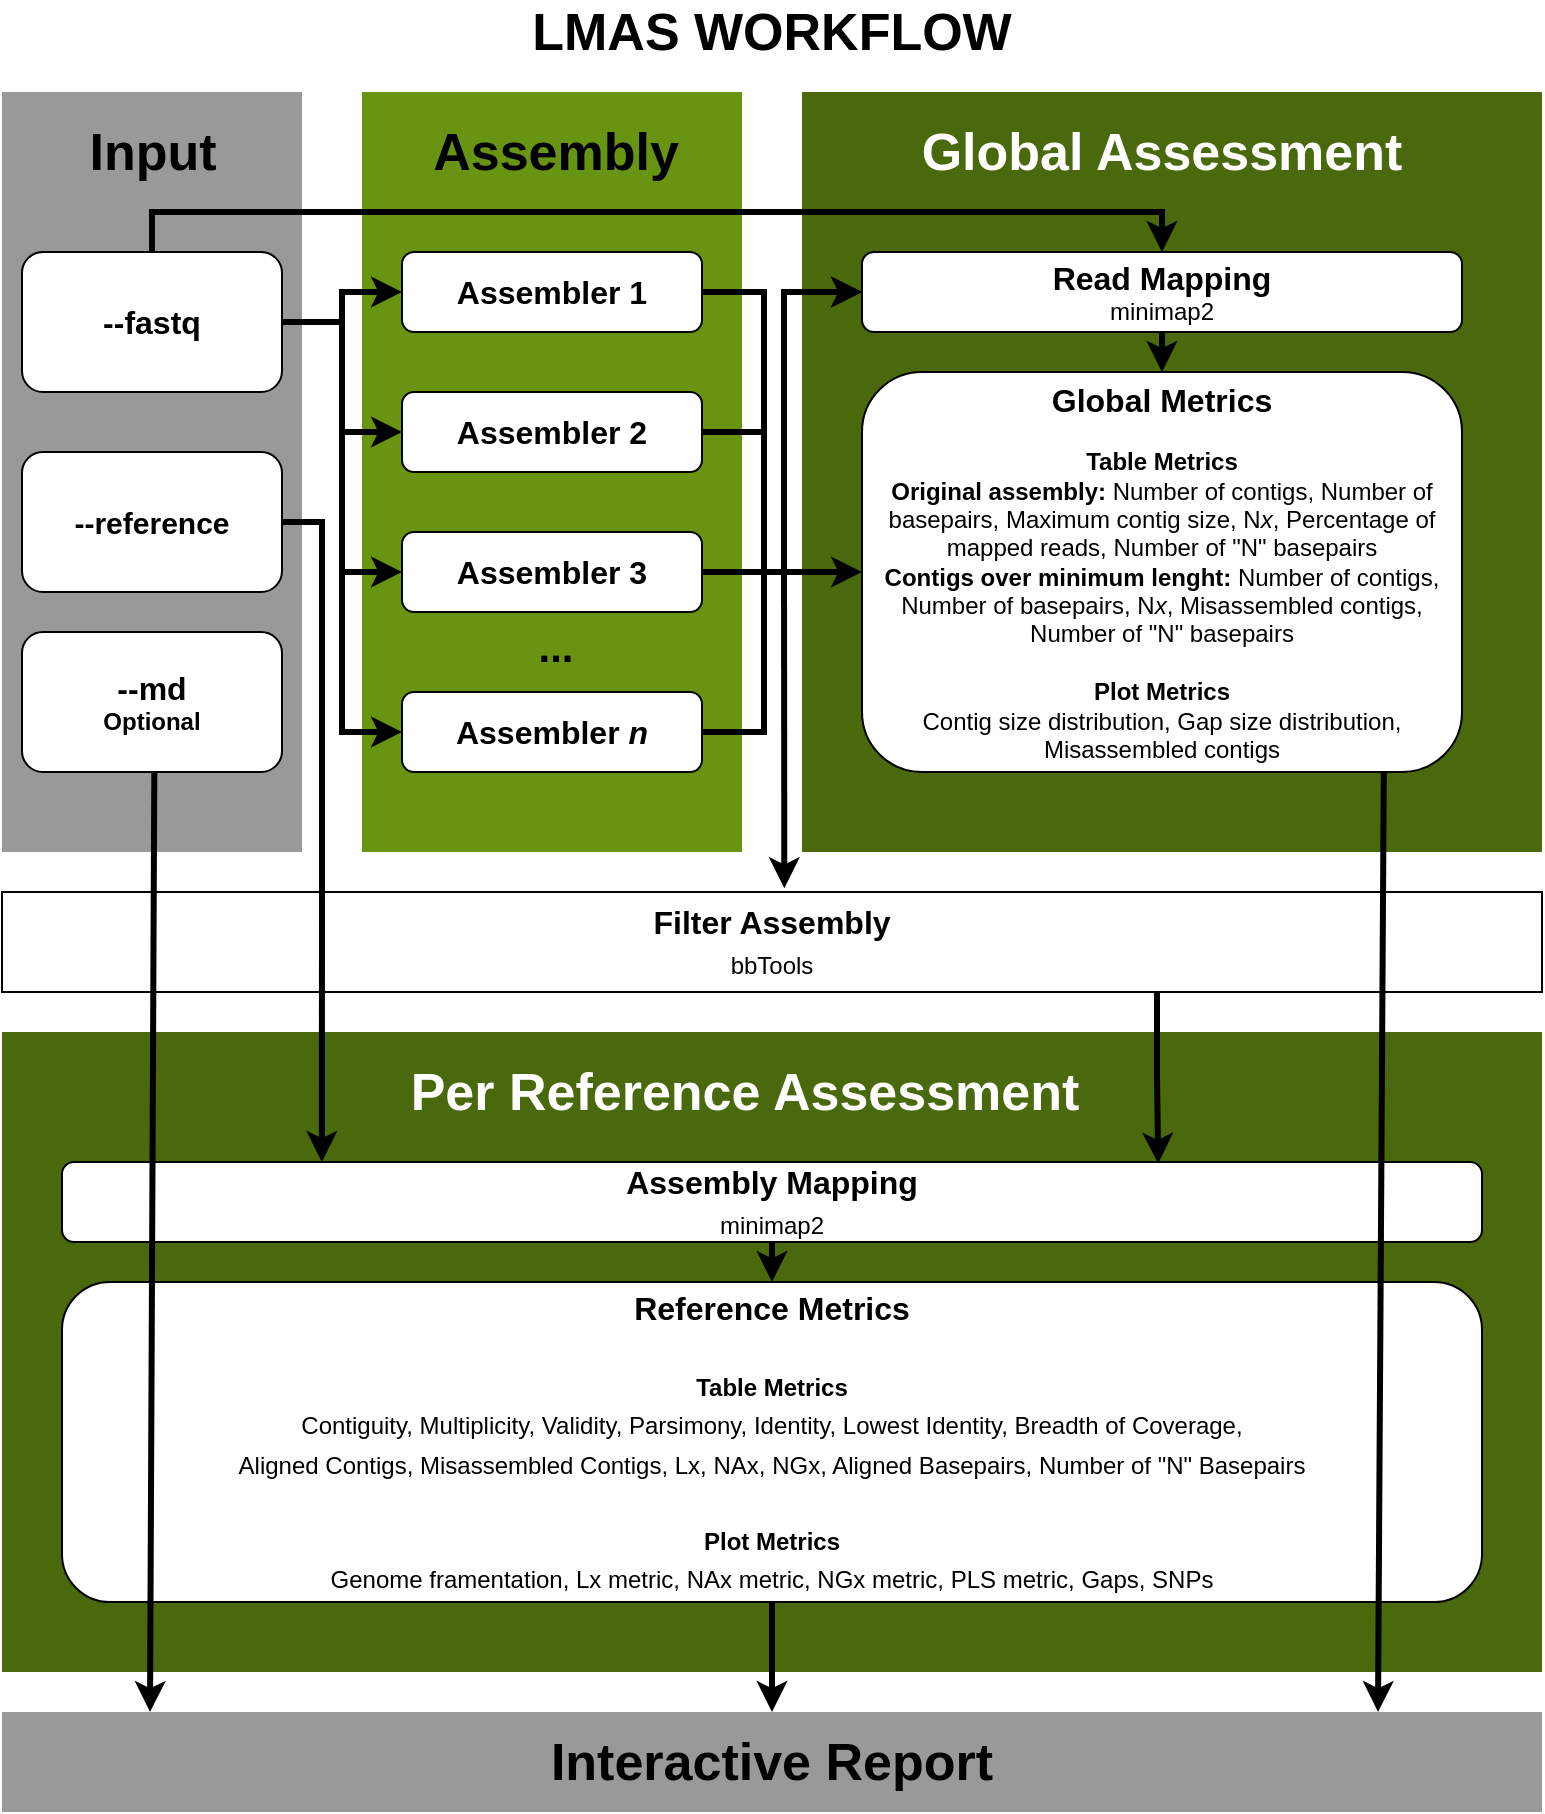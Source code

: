 <mxfile version="14.5.3" type="github">
  <diagram id="cn4aKhFlLtVEDiT3Zxqw" name="Page-1">
    <mxGraphModel dx="946" dy="589" grid="1" gridSize="10" guides="1" tooltips="1" connect="1" arrows="1" fold="1" page="1" pageScale="1" pageWidth="827" pageHeight="1169" math="0" shadow="0">
      <root>
        <mxCell id="0" />
        <mxCell id="1" parent="0" />
        <mxCell id="v2xlkt1o2UhCh4SSOTkN-1" value="" style="rounded=0;whiteSpace=wrap;html=1;fontSize=16;fontColor=#FFFFFF;strokeColor=none;fillColor=#4A690C;" parent="1" vertex="1">
          <mxGeometry x="29" y="530" width="770" height="320" as="geometry" />
        </mxCell>
        <mxCell id="v2xlkt1o2UhCh4SSOTkN-2" value="LMAS WORKFLOW" style="text;html=1;strokeColor=none;fillColor=none;align=center;verticalAlign=middle;whiteSpace=wrap;rounded=0;fontSize=26;fontStyle=1" parent="1" vertex="1">
          <mxGeometry x="274" y="20" width="280" height="20" as="geometry" />
        </mxCell>
        <mxCell id="v2xlkt1o2UhCh4SSOTkN-3" value="" style="rounded=0;whiteSpace=wrap;html=1;strokeColor=none;fillColor=#999999;" parent="1" vertex="1">
          <mxGeometry x="29" y="60" width="150" height="380" as="geometry" />
        </mxCell>
        <mxCell id="v2xlkt1o2UhCh4SSOTkN-4" value="&lt;b&gt;&lt;font style=&quot;font-size: 26px&quot;&gt;Input&lt;/font&gt;&lt;/b&gt;" style="text;html=1;strokeColor=none;fillColor=none;align=center;verticalAlign=middle;whiteSpace=wrap;rounded=0;" parent="1" vertex="1">
          <mxGeometry x="58.5" y="80" width="91" height="20" as="geometry" />
        </mxCell>
        <mxCell id="v2xlkt1o2UhCh4SSOTkN-5" value="&lt;b style=&quot;font-size: 16px&quot;&gt;--fastq&lt;/b&gt;" style="rounded=1;whiteSpace=wrap;html=1;verticalAlign=middle;" parent="1" vertex="1">
          <mxGeometry x="39" y="140" width="130" height="70" as="geometry" />
        </mxCell>
        <mxCell id="v2xlkt1o2UhCh4SSOTkN-6" value="&lt;b style=&quot;font-size: 15px&quot;&gt;--reference&lt;/b&gt;&lt;b&gt;&lt;br&gt;&lt;/b&gt;" style="rounded=1;whiteSpace=wrap;html=1;" parent="1" vertex="1">
          <mxGeometry x="39" y="240" width="130" height="70" as="geometry" />
        </mxCell>
        <mxCell id="v2xlkt1o2UhCh4SSOTkN-7" value="&lt;b style=&quot;font-size: 16px&quot;&gt;--md&lt;/b&gt;&lt;i&gt;&lt;br&gt;&lt;/i&gt;&lt;b&gt;Optional&lt;br&gt;&lt;/b&gt;" style="rounded=1;whiteSpace=wrap;html=1;" parent="1" vertex="1">
          <mxGeometry x="39" y="330" width="130" height="70" as="geometry" />
        </mxCell>
        <mxCell id="v2xlkt1o2UhCh4SSOTkN-8" value="" style="rounded=0;whiteSpace=wrap;html=1;strokeColor=none;fillColor=#689411;" parent="1" vertex="1">
          <mxGeometry x="209" y="60" width="190" height="380" as="geometry" />
        </mxCell>
        <mxCell id="v2xlkt1o2UhCh4SSOTkN-9" value="&lt;b&gt;&lt;font style=&quot;font-size: 26px&quot;&gt;Assembly&lt;/font&gt;&lt;/b&gt;" style="text;html=1;strokeColor=none;fillColor=none;align=center;verticalAlign=middle;whiteSpace=wrap;rounded=0;" parent="1" vertex="1">
          <mxGeometry x="231" y="80" width="150" height="20" as="geometry" />
        </mxCell>
        <mxCell id="v2xlkt1o2UhCh4SSOTkN-10" value="&lt;font style=&quot;font-size: 16px&quot;&gt;&lt;b&gt;Assembler 1&lt;/b&gt;&lt;/font&gt;" style="rounded=1;whiteSpace=wrap;html=1;" parent="1" vertex="1">
          <mxGeometry x="229" y="140" width="150" height="40" as="geometry" />
        </mxCell>
        <mxCell id="WLxBFZOyIkuYbKjYsaWu-4" style="edgeStyle=orthogonalEdgeStyle;rounded=0;orthogonalLoop=1;jettySize=auto;html=1;exitX=1;exitY=0.5;exitDx=0;exitDy=0;endArrow=none;endFill=0;strokeColor=#000000;strokeWidth=3;fontColor=#FFFFFF;" edge="1" parent="1" source="v2xlkt1o2UhCh4SSOTkN-11">
          <mxGeometry relative="1" as="geometry">
            <mxPoint x="410" y="230" as="targetPoint" />
          </mxGeometry>
        </mxCell>
        <mxCell id="v2xlkt1o2UhCh4SSOTkN-11" value="&lt;font style=&quot;font-size: 16px&quot;&gt;&lt;b&gt;Assembler 2&lt;/b&gt;&lt;/font&gt;" style="rounded=1;whiteSpace=wrap;html=1;" parent="1" vertex="1">
          <mxGeometry x="229" y="210" width="150" height="40" as="geometry" />
        </mxCell>
        <mxCell id="v2xlkt1o2UhCh4SSOTkN-13" value="&lt;font style=&quot;font-size: 16px&quot;&gt;&lt;b&gt;Assembler &lt;i&gt;n&lt;/i&gt;&lt;/b&gt;&lt;/font&gt;" style="rounded=1;whiteSpace=wrap;html=1;" parent="1" vertex="1">
          <mxGeometry x="229" y="360" width="150" height="40" as="geometry" />
        </mxCell>
        <mxCell id="v2xlkt1o2UhCh4SSOTkN-14" value="..." style="text;html=1;strokeColor=none;fillColor=none;align=center;verticalAlign=middle;whiteSpace=wrap;rounded=0;fontSize=21;fontStyle=1" parent="1" vertex="1">
          <mxGeometry x="286" y="327" width="40" height="20" as="geometry" />
        </mxCell>
        <mxCell id="v2xlkt1o2UhCh4SSOTkN-15" value="" style="rounded=0;whiteSpace=wrap;html=1;fontSize=16;glass=0;strokeColor=none;fillColor=#4A690C;" parent="1" vertex="1">
          <mxGeometry x="429" y="60" width="370" height="380" as="geometry" />
        </mxCell>
        <mxCell id="v2xlkt1o2UhCh4SSOTkN-16" value="&lt;b&gt;&lt;font style=&quot;font-size: 26px&quot;&gt;Global Assessment&lt;/font&gt;&lt;/b&gt;" style="text;html=1;strokeColor=none;fillColor=none;align=center;verticalAlign=middle;whiteSpace=wrap;rounded=0;fontColor=#FFFFFF;" parent="1" vertex="1">
          <mxGeometry x="469" y="80" width="280" height="20" as="geometry" />
        </mxCell>
        <mxCell id="v2xlkt1o2UhCh4SSOTkN-17" style="edgeStyle=orthogonalEdgeStyle;rounded=0;orthogonalLoop=1;jettySize=auto;html=1;exitX=0.5;exitY=1;exitDx=0;exitDy=0;entryX=0.5;entryY=0;entryDx=0;entryDy=0;fontSize=16;strokeWidth=3;" parent="1" source="v2xlkt1o2UhCh4SSOTkN-18" target="v2xlkt1o2UhCh4SSOTkN-22" edge="1">
          <mxGeometry relative="1" as="geometry" />
        </mxCell>
        <mxCell id="v2xlkt1o2UhCh4SSOTkN-18" value="&lt;font style=&quot;font-size: 16px&quot;&gt;&lt;b&gt;Read Mapping&lt;br&gt;&lt;/b&gt;&lt;/font&gt;&lt;font style=&quot;font-size: 12px&quot;&gt;minimap2&lt;br&gt;&lt;/font&gt;" style="rounded=1;whiteSpace=wrap;html=1;" parent="1" vertex="1">
          <mxGeometry x="459" y="140" width="300" height="40" as="geometry" />
        </mxCell>
        <mxCell id="v2xlkt1o2UhCh4SSOTkN-22" value="&lt;span style=&quot;font-weight: bold ; font-size: 16px&quot;&gt;Global Metrics&lt;br&gt;&lt;/span&gt;&lt;br&gt;&lt;b&gt;Table Metrics&lt;br&gt;&lt;/b&gt;&lt;font style=&quot;font-size: 12px&quot;&gt;&lt;b&gt;Original assembly:&lt;/b&gt; Number of contigs, Number of basepairs, Maximum contig size, N&lt;i&gt;x&lt;/i&gt;, Percentage of mapped reads, Number of &quot;N&quot; basepairs&lt;/font&gt;&lt;br&gt;&lt;font style=&quot;font-size: 12px&quot;&gt;&lt;span style=&quot;font-weight: bold&quot;&gt;Contigs over minimum lenght:&amp;nbsp;&lt;/span&gt;Number of contigs, Number of basepairs, N&lt;i&gt;x&lt;/i&gt;, Misassembled contigs, Number of &quot;N&quot; basepairs&lt;br&gt;&lt;br&gt;&lt;b&gt;Plot Metrics&lt;br&gt;&lt;/b&gt;Contig size distribution, Gap size distribution, Misassembled contigs&lt;/font&gt;&lt;font style=&quot;font-size: 12px&quot;&gt;&lt;br&gt;&lt;/font&gt;" style="rounded=1;whiteSpace=wrap;html=1;" parent="1" vertex="1">
          <mxGeometry x="459" y="200" width="300" height="200" as="geometry" />
        </mxCell>
        <mxCell id="v2xlkt1o2UhCh4SSOTkN-23" style="edgeStyle=orthogonalEdgeStyle;rounded=0;orthogonalLoop=1;jettySize=auto;html=1;exitX=0.75;exitY=1;exitDx=0;exitDy=0;entryX=0.772;entryY=0.02;entryDx=0;entryDy=0;entryPerimeter=0;fontSize=16;strokeWidth=3;" parent="1" source="v2xlkt1o2UhCh4SSOTkN-24" target="v2xlkt1o2UhCh4SSOTkN-28" edge="1">
          <mxGeometry relative="1" as="geometry" />
        </mxCell>
        <mxCell id="v2xlkt1o2UhCh4SSOTkN-24" value="&lt;b&gt;Filter Assembly&lt;/b&gt;&lt;br&gt;&lt;font style=&quot;font-size: 12px&quot;&gt;bbTools&lt;/font&gt;&lt;b&gt;&lt;br&gt;&lt;/b&gt;" style="rounded=0;whiteSpace=wrap;html=1;fontSize=16;fillColor=#FFFFFF;" parent="1" vertex="1">
          <mxGeometry x="29" y="460" width="770" height="50" as="geometry" />
        </mxCell>
        <mxCell id="v2xlkt1o2UhCh4SSOTkN-25" style="edgeStyle=orthogonalEdgeStyle;rounded=0;orthogonalLoop=1;jettySize=auto;html=1;exitX=0.5;exitY=1;exitDx=0;exitDy=0;strokeWidth=3;fontSize=16;" parent="1" source="v2xlkt1o2UhCh4SSOTkN-26" target="v2xlkt1o2UhCh4SSOTkN-39" edge="1">
          <mxGeometry relative="1" as="geometry" />
        </mxCell>
        <mxCell id="v2xlkt1o2UhCh4SSOTkN-26" value="&lt;span style=&quot;font-weight: bold&quot;&gt;Reference Metrics&lt;br&gt;&lt;/span&gt;&lt;br&gt;&lt;font style=&quot;font-size: 12px&quot;&gt;&lt;b&gt;Table Metrics&lt;br&gt;&lt;/b&gt;&lt;/font&gt;&lt;span style=&quot;font-size: 12px&quot;&gt;Contiguity, Multiplicity, Validity, Parsimony, Identity, Lowest Identity, Breadth of Coverage, &lt;br&gt;Aligned Contigs, Misassembled Contigs, Lx, NAx, NGx, Aligned Basepairs, Number of &quot;N&quot; Basepairs&lt;br&gt;&lt;/span&gt;&lt;br&gt;&lt;span style=&quot;font-size: 12px&quot;&gt;&lt;b&gt;Plot Metrics&lt;/b&gt;&lt;br&gt;Genome framentation, Lx metric, NAx metric, NGx metric, PLS metric, Gaps, SNPs&lt;/span&gt;&lt;font style=&quot;font-size: 12px&quot;&gt;&lt;br&gt;&lt;/font&gt;" style="rounded=1;whiteSpace=wrap;html=1;fontSize=16;" parent="1" vertex="1">
          <mxGeometry x="59" y="655" width="710" height="160" as="geometry" />
        </mxCell>
        <mxCell id="v2xlkt1o2UhCh4SSOTkN-27" style="edgeStyle=orthogonalEdgeStyle;rounded=0;orthogonalLoop=1;jettySize=auto;html=1;exitX=0.5;exitY=1;exitDx=0;exitDy=0;entryX=0.5;entryY=0;entryDx=0;entryDy=0;fontSize=16;strokeWidth=3;" parent="1" source="v2xlkt1o2UhCh4SSOTkN-28" target="v2xlkt1o2UhCh4SSOTkN-26" edge="1">
          <mxGeometry relative="1" as="geometry" />
        </mxCell>
        <mxCell id="v2xlkt1o2UhCh4SSOTkN-28" value="&lt;font&gt;&lt;b&gt;Assembly Mapping&lt;br&gt;&lt;/b&gt;&lt;/font&gt;&lt;font style=&quot;font-size: 12px&quot;&gt;minimap2&lt;/font&gt;&lt;b&gt;&lt;br&gt;&lt;/b&gt;" style="rounded=1;whiteSpace=wrap;html=1;fontSize=16;" parent="1" vertex="1">
          <mxGeometry x="59" y="595" width="710" height="40" as="geometry" />
        </mxCell>
        <mxCell id="v2xlkt1o2UhCh4SSOTkN-33" value="&lt;b&gt;&lt;font style=&quot;font-size: 26px&quot;&gt;Per Reference Assessment&lt;/font&gt;&lt;/b&gt;" style="text;html=1;strokeColor=none;fillColor=none;align=center;verticalAlign=middle;whiteSpace=wrap;rounded=0;fontColor=#FFFFFF;" parent="1" vertex="1">
          <mxGeometry x="229" y="550" width="343" height="20" as="geometry" />
        </mxCell>
        <mxCell id="v2xlkt1o2UhCh4SSOTkN-34" style="edgeStyle=orthogonalEdgeStyle;rounded=0;orthogonalLoop=1;jettySize=auto;html=1;exitX=1;exitY=0.5;exitDx=0;exitDy=0;fontSize=16;strokeWidth=3;entryX=0.183;entryY=0;entryDx=0;entryDy=0;entryPerimeter=0;" parent="1" source="v2xlkt1o2UhCh4SSOTkN-6" edge="1" target="v2xlkt1o2UhCh4SSOTkN-28">
          <mxGeometry relative="1" as="geometry">
            <mxPoint x="189" y="590" as="targetPoint" />
          </mxGeometry>
        </mxCell>
        <mxCell id="v2xlkt1o2UhCh4SSOTkN-35" style="edgeStyle=orthogonalEdgeStyle;rounded=0;orthogonalLoop=1;jettySize=auto;html=1;exitX=1;exitY=0.5;exitDx=0;exitDy=0;entryX=0;entryY=0.5;entryDx=0;entryDy=0;strokeWidth=3;fontSize=16;" parent="1" source="v2xlkt1o2UhCh4SSOTkN-5" target="v2xlkt1o2UhCh4SSOTkN-13" edge="1">
          <mxGeometry relative="1" as="geometry" />
        </mxCell>
        <mxCell id="v2xlkt1o2UhCh4SSOTkN-37" style="edgeStyle=orthogonalEdgeStyle;rounded=0;orthogonalLoop=1;jettySize=auto;html=1;exitX=1;exitY=0.5;exitDx=0;exitDy=0;entryX=0;entryY=0.5;entryDx=0;entryDy=0;strokeWidth=3;fontSize=16;" parent="1" source="v2xlkt1o2UhCh4SSOTkN-10" target="v2xlkt1o2UhCh4SSOTkN-18" edge="1">
          <mxGeometry relative="1" as="geometry">
            <Array as="points">
              <mxPoint x="410" y="160" />
              <mxPoint x="410" y="300" />
              <mxPoint x="420" y="300" />
              <mxPoint x="420" y="160" />
            </Array>
          </mxGeometry>
        </mxCell>
        <mxCell id="v2xlkt1o2UhCh4SSOTkN-39" value="&lt;b&gt;&lt;span style=&quot;font-size: 26px&quot;&gt;Interactive Report&lt;/span&gt;&lt;br&gt;&lt;/b&gt;" style="rounded=0;whiteSpace=wrap;html=1;fontSize=16;strokeColor=none;fillColor=#999999;" parent="1" vertex="1">
          <mxGeometry x="29" y="870" width="770" height="50" as="geometry" />
        </mxCell>
        <mxCell id="v2xlkt1o2UhCh4SSOTkN-40" value="" style="endArrow=classic;html=1;strokeWidth=3;fontSize=16;exitX=0.893;exitY=1.004;exitDx=0;exitDy=0;exitPerimeter=0;" parent="1" edge="1">
          <mxGeometry width="50" height="50" relative="1" as="geometry">
            <mxPoint x="719.9" y="400.0" as="sourcePoint" />
            <mxPoint x="717" y="870" as="targetPoint" />
          </mxGeometry>
        </mxCell>
        <mxCell id="v2xlkt1o2UhCh4SSOTkN-41" value="" style="endArrow=classic;html=1;strokeWidth=3;fontSize=16;exitX=0.893;exitY=1.004;exitDx=0;exitDy=0;exitPerimeter=0;" parent="1" edge="1">
          <mxGeometry width="50" height="50" relative="1" as="geometry">
            <mxPoint x="105.15" y="400.0" as="sourcePoint" />
            <mxPoint x="103" y="870" as="targetPoint" />
          </mxGeometry>
        </mxCell>
        <mxCell id="v2xlkt1o2UhCh4SSOTkN-42" style="edgeStyle=orthogonalEdgeStyle;rounded=0;orthogonalLoop=1;jettySize=auto;html=1;exitX=1;exitY=0.5;exitDx=0;exitDy=0;entryX=0;entryY=0.5;entryDx=0;entryDy=0;strokeWidth=3;fontSize=16;" parent="1" source="v2xlkt1o2UhCh4SSOTkN-13" target="v2xlkt1o2UhCh4SSOTkN-18" edge="1">
          <mxGeometry relative="1" as="geometry">
            <Array as="points">
              <mxPoint x="410" y="380" />
              <mxPoint x="410" y="300" />
              <mxPoint x="420" y="300" />
              <mxPoint x="420" y="160" />
            </Array>
          </mxGeometry>
        </mxCell>
        <mxCell id="v2xlkt1o2UhCh4SSOTkN-44" value="" style="endArrow=classic;html=1;strokeWidth=3;fontSize=16;entryX=0.508;entryY=-0.038;entryDx=0;entryDy=0;entryPerimeter=0;" parent="1" target="v2xlkt1o2UhCh4SSOTkN-24" edge="1">
          <mxGeometry width="50" height="50" relative="1" as="geometry">
            <mxPoint x="420" y="300" as="sourcePoint" />
            <mxPoint x="330" y="320" as="targetPoint" />
            <Array as="points" />
          </mxGeometry>
        </mxCell>
        <mxCell id="v2xlkt1o2UhCh4SSOTkN-47" style="edgeStyle=orthogonalEdgeStyle;rounded=0;orthogonalLoop=1;jettySize=auto;html=1;exitX=0.5;exitY=0;exitDx=0;exitDy=0;entryX=0.5;entryY=0;entryDx=0;entryDy=0;strokeWidth=3;fontSize=16;" parent="1" source="v2xlkt1o2UhCh4SSOTkN-5" target="v2xlkt1o2UhCh4SSOTkN-18" edge="1">
          <mxGeometry relative="1" as="geometry">
            <Array as="points">
              <mxPoint x="104" y="120" />
              <mxPoint x="609" y="120" />
            </Array>
          </mxGeometry>
        </mxCell>
        <mxCell id="WLxBFZOyIkuYbKjYsaWu-3" style="edgeStyle=orthogonalEdgeStyle;rounded=0;orthogonalLoop=1;jettySize=auto;html=1;exitX=1;exitY=0.5;exitDx=0;exitDy=0;strokeColor=#000000;strokeWidth=3;fontColor=#FFFFFF;endArrow=none;endFill=0;" edge="1" parent="1" source="v2xlkt1o2UhCh4SSOTkN-48">
          <mxGeometry relative="1" as="geometry">
            <mxPoint x="420" y="300" as="targetPoint" />
          </mxGeometry>
        </mxCell>
        <mxCell id="WLxBFZOyIkuYbKjYsaWu-5" style="edgeStyle=orthogonalEdgeStyle;rounded=0;orthogonalLoop=1;jettySize=auto;html=1;exitX=1;exitY=0.5;exitDx=0;exitDy=0;endArrow=classic;endFill=1;strokeColor=#000000;strokeWidth=3;fontColor=#FFFFFF;" edge="1" parent="1" source="v2xlkt1o2UhCh4SSOTkN-48" target="v2xlkt1o2UhCh4SSOTkN-22">
          <mxGeometry relative="1" as="geometry" />
        </mxCell>
        <mxCell id="v2xlkt1o2UhCh4SSOTkN-48" value="&lt;font style=&quot;font-size: 16px&quot;&gt;&lt;b&gt;Assembler 3&lt;/b&gt;&lt;/font&gt;" style="rounded=1;whiteSpace=wrap;html=1;" parent="1" vertex="1">
          <mxGeometry x="229" y="280" width="150" height="40" as="geometry" />
        </mxCell>
        <mxCell id="v2xlkt1o2UhCh4SSOTkN-49" style="edgeStyle=orthogonalEdgeStyle;rounded=0;orthogonalLoop=1;jettySize=auto;html=1;exitX=1;exitY=0.5;exitDx=0;exitDy=0;entryX=0;entryY=0.5;entryDx=0;entryDy=0;strokeWidth=3;" parent="1" source="v2xlkt1o2UhCh4SSOTkN-5" target="v2xlkt1o2UhCh4SSOTkN-48" edge="1">
          <mxGeometry relative="1" as="geometry" />
        </mxCell>
        <mxCell id="WLxBFZOyIkuYbKjYsaWu-1" style="edgeStyle=orthogonalEdgeStyle;rounded=0;orthogonalLoop=1;jettySize=auto;html=1;exitX=1;exitY=0.5;exitDx=0;exitDy=0;entryX=0;entryY=0.5;entryDx=0;entryDy=0;strokeColor=#000000;strokeWidth=3;" edge="1" parent="1" source="v2xlkt1o2UhCh4SSOTkN-5" target="v2xlkt1o2UhCh4SSOTkN-10">
          <mxGeometry relative="1" as="geometry" />
        </mxCell>
        <mxCell id="WLxBFZOyIkuYbKjYsaWu-2" style="edgeStyle=orthogonalEdgeStyle;rounded=0;orthogonalLoop=1;jettySize=auto;html=1;exitX=1;exitY=0.5;exitDx=0;exitDy=0;strokeColor=#000000;strokeWidth=3;" edge="1" parent="1" source="v2xlkt1o2UhCh4SSOTkN-5" target="v2xlkt1o2UhCh4SSOTkN-11">
          <mxGeometry relative="1" as="geometry" />
        </mxCell>
      </root>
    </mxGraphModel>
  </diagram>
</mxfile>
